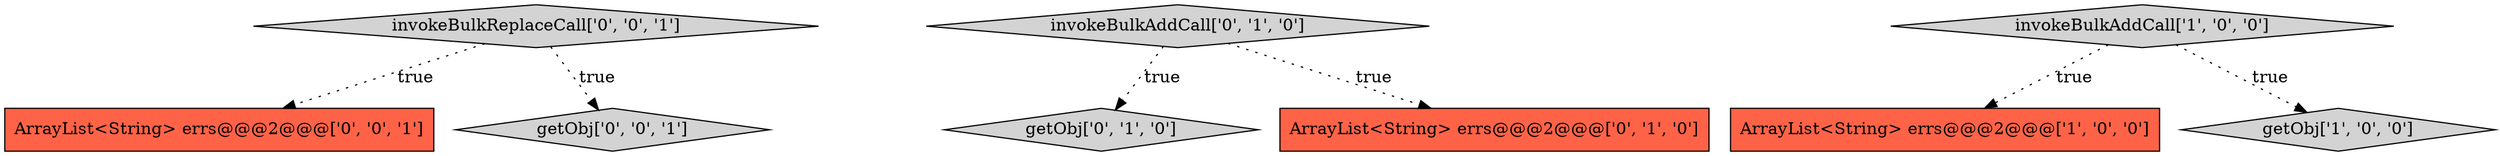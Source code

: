 digraph {
7 [style = filled, label = "invokeBulkReplaceCall['0', '0', '1']", fillcolor = lightgray, shape = diamond image = "AAA0AAABBB3BBB"];
3 [style = filled, label = "invokeBulkAddCall['0', '1', '0']", fillcolor = lightgray, shape = diamond image = "AAA0AAABBB2BBB"];
8 [style = filled, label = "ArrayList<String> errs@@@2@@@['0', '0', '1']", fillcolor = tomato, shape = box image = "AAA0AAABBB3BBB"];
5 [style = filled, label = "getObj['0', '1', '0']", fillcolor = lightgray, shape = diamond image = "AAA0AAABBB2BBB"];
6 [style = filled, label = "getObj['0', '0', '1']", fillcolor = lightgray, shape = diamond image = "AAA0AAABBB3BBB"];
0 [style = filled, label = "invokeBulkAddCall['1', '0', '0']", fillcolor = lightgray, shape = diamond image = "AAA0AAABBB1BBB"];
4 [style = filled, label = "ArrayList<String> errs@@@2@@@['0', '1', '0']", fillcolor = tomato, shape = box image = "AAA0AAABBB2BBB"];
1 [style = filled, label = "ArrayList<String> errs@@@2@@@['1', '0', '0']", fillcolor = tomato, shape = box image = "AAA0AAABBB1BBB"];
2 [style = filled, label = "getObj['1', '0', '0']", fillcolor = lightgray, shape = diamond image = "AAA0AAABBB1BBB"];
3->4 [style = dotted, label="true"];
7->6 [style = dotted, label="true"];
3->5 [style = dotted, label="true"];
0->2 [style = dotted, label="true"];
7->8 [style = dotted, label="true"];
0->1 [style = dotted, label="true"];
}
